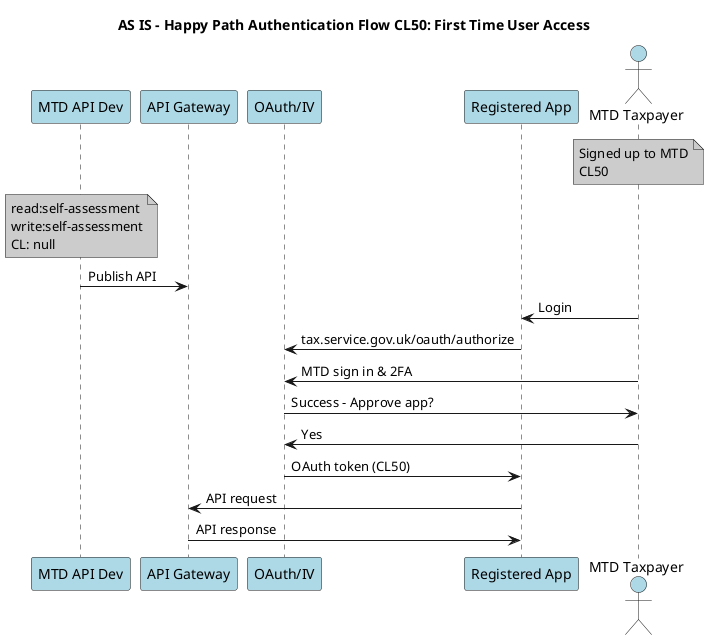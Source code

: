 @startuml

title
AS IS - Happy Path Authentication Flow CL50: First Time User Access
end title

participant MTD as "MTD API Dev" #lightblue
participant APIG as "API Gateway" #lightblue
'participant IV as "Identity Verfication"
participant OA as "OAuth/IV" #lightblue
participant 3PV as "Registered App" #lightblue
actor       TP  as "MTD Taxpayer" #lightblue

note over TP #CCCCCC
Signed up to MTD
CL50
end note
note over MTD #CCCCCC
read:self-assessment
write:self-assessment
CL: null
end note
MTD -> APIG : Publish API
TP -> 3PV: Login
3PV -> OA: tax.service.gov.uk/oauth/authorize
TP -> OA: MTD sign in & 2FA
OA -> TP: Success - Approve app?
TP -> OA: Yes
OA -> 3PV: OAuth token (CL50)
3PV -> APIG: API request
APIG -> 3PV: API response

@enduml

